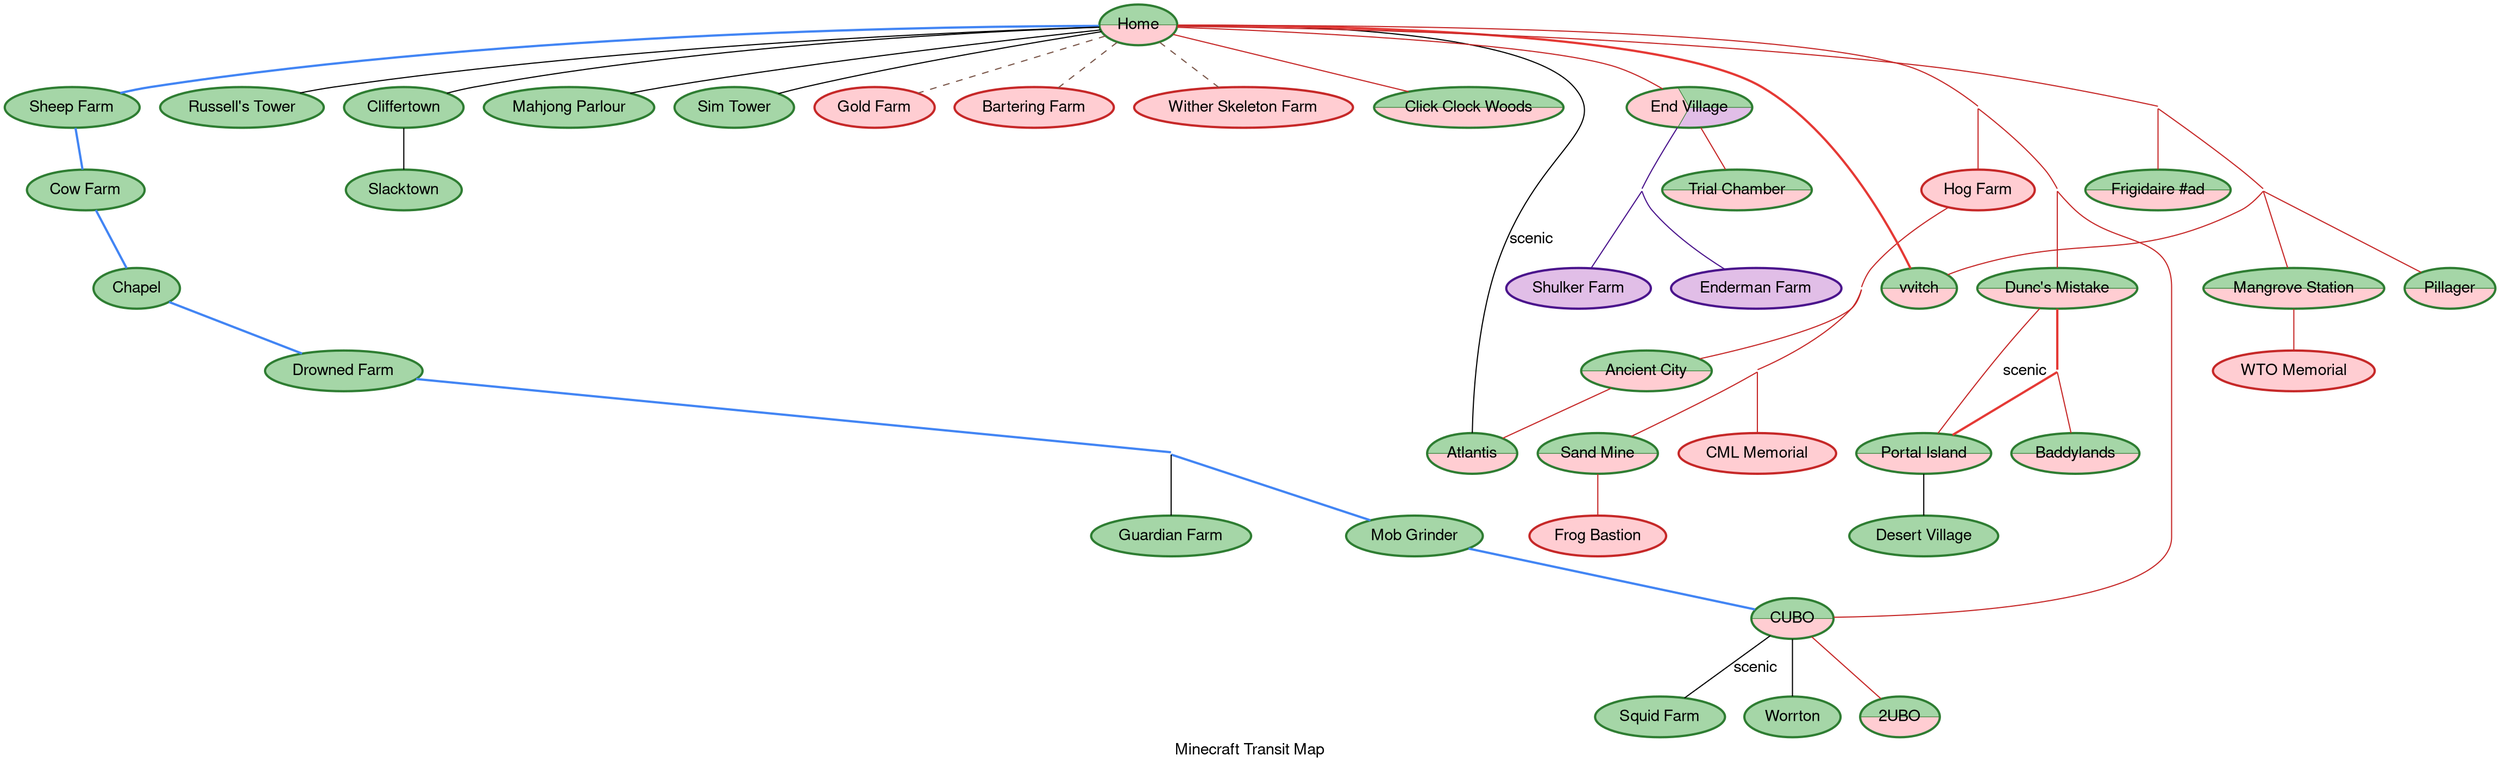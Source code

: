 digraph MinecraftRailMap {
    // Set global graph, node, and edge attributes for a consistent look
    graph [
        mode="KK",
        bb="0,0,20,40",
        overlap="prism",
        bgcolor="white",
        fontname="Helvetica,Arial,sans-serif",
        label="Minecraft Transit Map",
        fontcolor="black",
    ];
    node [
        fontname="Helvetica,Arial,sans-serif",
        style=filled,
        fontcolor="black",
        penwidth=2
    ];
    edge [
        fontname="Helvetica,Arial,sans-serif",
        color="black"
    ];

    // == OVERWORLD NODES ==
    // Nodes are colored in shades of green to represent the Overworld.
    node [color="#2E7D32", fillcolor="#A5D6A7"];
    Chapel [label="Chapel"];
    Cow_Farm [label="Cow Farm"];
    Sheep_Farm [label="Sheep Farm"];
    Drowned_Farm [label="Drowned Farm"];
    Mob_Grinder [label="Mob Grinder"];
    Guardian_Farm [label="Guardian Farm"];
    Russells_Tower [label="Russell's Tower"];
    Cliffertown [label="Cliffertown"];
    Mahjong_Parlour [label="Mahjong Parlour"];
    Desert_Village [label="Desert Village"];
    Slacktown [label="Slacktown"];
    Sim_Tower [label="Sim Tower"];
    Squid_Farm [label="Squid Farm"];
    Worrton [label="Worrton"];

    // == NETHER NODES ==
    node [color="#C62828", fillcolor="#FFCDD2"];
    Gold_Farm [label="Gold Farm"];
    Bartering_Farm [label="Bartering Farm"];
    Wither_Skeleton_Farm [label="Wither Skeleton Farm"];
    Hog_Farm [label="Hog Farm"];
    CML_Memorial [label="CML Memorial"];
    Frog [label="Frog Bastion"];
    WTO_Memorial [label="WTO Memorial"];

    // == THE END NODES ==
    node [color="#4A148C", fillcolor="#E1BEE7"];
    Enderman_Farm [label="Enderman Farm"];
    Shulker_Farm [label="Shulker Farm"];

    // == DUAL-DIMENSION NODES ==
    node [style=wedged, penwidth=2, shape=ellipse];
    Home [label="Home", color="#2E7D32", fillcolor="#A5D6A7:#FFCDD2"];
    Baddylands [label="Baddylands", color="#2E7D32", fillcolor="#A5D6A7:#FFCDD2"];
    Portal_Island [label="Portal Island", color="#2E7D32", fillcolor="#A5D6A7:#FFCDD2"];
    _2UBO [label="2UBO", color="#2E7D32", fillcolor="#A5D6A7:#FFCDD2"];
    Pale_Oak_Forest [label="Click Clock Woods", color="#2E7D32", fillcolor="#A5D6A7:#FFCDD2"];
    Atlantis [label="Atlantis", color="#2E7D32", fillcolor="#A5D6A7:#FFCDD2"];
    CUBO [label="CUBO", color="#2E7D32", fillcolor="#A5D6A7:#FFCDD2"];
    Sand_Mine [label="Sand Mine", color="#2E7D32", fillcolor="#A5D6A7:#FFCDD2"];
    Ancient_City [label="Ancient City", color="#2E7D32", fillcolor="#A5D6A7:#FFCDD2"];
    Duncs_Mistake [label="Dunc's Mistake", color="#2E7D32", fillcolor="#A5D6A7:#FFCDD2"];
    Frigidaire_ad [label="Frigidaire #ad", color="#2E7D32", fillcolor="#A5D6A7:#FFCDD2"];
    Pillager [label="Pillager", color="#2E7D32", fillcolor="#A5D6A7:#FFCDD2"];
    Mangrove_Station [label="Mangrove Station", color="#2E7D32", fillcolor="#A5D6A7:#FFCDD2"];
    vvitch [label="vvitch", color="#2E7D32", fillcolor="#A5D6A7:#FFCDD2"];
    Trial_Chamber [label="Trial Chamber", color="#2E7D32", fillcolor="#A5D6A7:#FFCDD2"];

    // == TRI-DIMENSION NODES ==
    End_Village [label="End Village", style=wedged, penwidth=2, shape=ellipse, color="#2E7D32", fillcolor="#A5D6A7:#FFCDD2:#E1BEE7"];

    // Invisible junction nodes
    node [style=invis, shape=point, width=0, height=0, label=""];
    Dragon_Junction;
    Junction2;
    Junction3;
    Junction4;
    Junction5;
    Junction6;
    Junction7;
    Junction8;
    EndJunction1;

    // == EDGES / RAIL CONNECTIONS ==
    // Main railroad line
    edge [dir=none, style=bold, color="#4285F4"];
    Home -> Sheep_Farm;
    Sheep_Farm -> Cow_Farm;
    Cow_Farm -> Chapel;
    Chapel -> Drowned_Farm;
    Drowned_Farm -> Dragon_Junction;
    Dragon_Junction -> Mob_Grinder;
    Mob_Grinder -> CUBO;

    // Spur lines
    edge [dir=none, style=solid, color="black"];
    Dragon_Junction -> Guardian_Farm;
    Home -> Russells_Tower;
    Home -> Cliffertown;
    Cliffertown -> Slacktown;
    Home -> Mahjong_Parlour;
    Home -> Sim_Tower;
    Portal_Island -> Desert_Village;
    Home -> Atlantis [label="scenic"];
    CUBO -> Squid_Farm [label="scenic"];
    CUBO -> Worrton;

    // Nether rail (connects directly to Home)
    edge [dir=none, style=solid, color="#C62828"];
    Junction3 -> Junction2;
    Junction3 -> Hog_Farm;
    Hog_Farm -> Junction5;
    Home -> Junction3;
    Junction2 -> Duncs_Mistake;
    Duncs_Mistake -> Portal_Island [label="scenic"]; // Local line
    Junction2 -> CUBO;
    CUBO -> _2UBO;
    Home -> End_Village;
    Home -> Pale_Oak_Forest;
    Junction5 -> Ancient_City;
    Ancient_City -> Atlantis; // Existing Nether route
    Junction5 -> Junction4;
    Junction4 -> CML_Memorial;
    Junction4 -> Sand_Mine;
    Sand_Mine -> Frog;
    Junction6 -> Baddylands;
    Home -> Junction7;
    Junction7 -> Frigidaire_ad;
    Junction7 -> Junction8;
    Junction8 -> vvitch;
    Junction8 -> Mangrove_Station;
    Mangrove_Station -> WTO_Memorial;
    Junction8 -> Pillager;
    End_Village -> Trial_Chamber;

    // Nether Express Rail
    edge [dir=none, style=bold, color="#E53935"];
    Duncs_Mistake -> Junction6 -> Portal_Island; // Express line
    Home -> vvitch;

    // End rail (connects directly to End Village)
    edge [dir=none, style=solid, color="#4A148C"];
    End_Village -> EndJunction1
    EndJunction1 -> Enderman_Farm;
    EndJunction1 -> Shulker_Farm;

    // Footpath (connects directly to Home)
    edge [dir=none, style=dashed, color="#795548"];
    Home -> Gold_Farm;
    Home -> Bartering_Farm;
    Home -> Wither_Skeleton_Farm;
}
